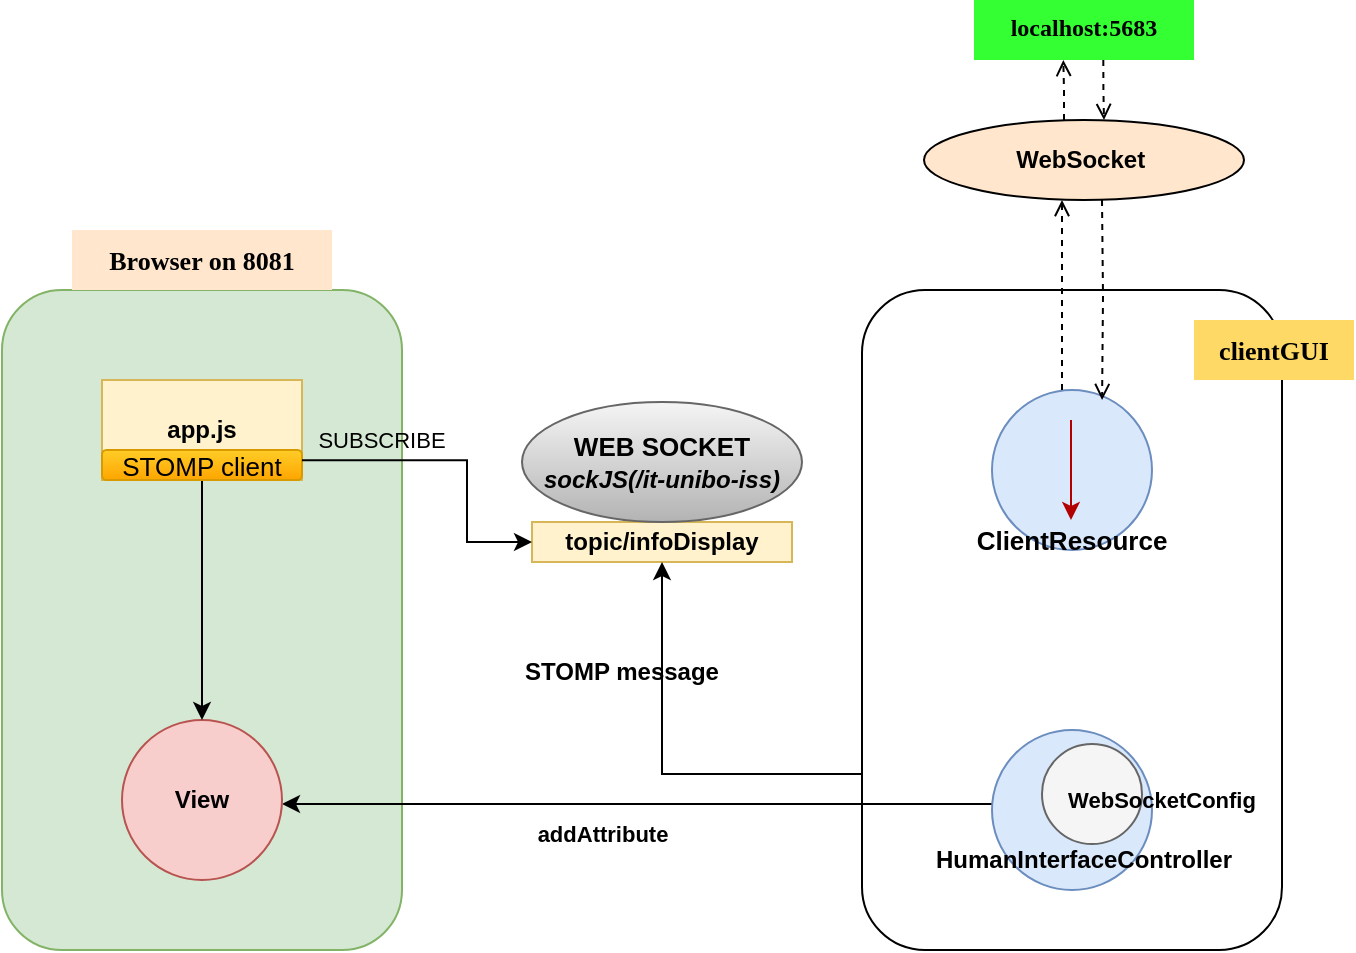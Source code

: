 <mxfile version="15.4.0" type="device"><diagram id="l6CZ6MG321GRP2374rsw" name="Pagina-1"><mxGraphModel dx="853" dy="493" grid="1" gridSize="10" guides="1" tooltips="1" connect="1" arrows="1" fold="1" page="1" pageScale="1" pageWidth="827" pageHeight="1169" math="0" shadow="0"><root><mxCell id="0"/><mxCell id="1" parent="0"/><mxCell id="FzVtVAhi1EfLrGL6ytFN-1" value="" style="rounded=1;whiteSpace=wrap;html=1;direction=south;" parent="1" vertex="1"><mxGeometry x="520" y="215" width="210" height="330" as="geometry"/></mxCell><mxCell id="FzVtVAhi1EfLrGL6ytFN-11" value="" style="rounded=1;whiteSpace=wrap;html=1;fillColor=#d5e8d4;strokeColor=#82b366;" parent="1" vertex="1"><mxGeometry x="90" y="215" width="200" height="330" as="geometry"/></mxCell><mxCell id="FzVtVAhi1EfLrGL6ytFN-4" value="" style="group" parent="1" vertex="1" connectable="0"><mxGeometry x="585" y="265" width="80" height="90" as="geometry"/></mxCell><mxCell id="FzVtVAhi1EfLrGL6ytFN-2" value="" style="ellipse;whiteSpace=wrap;html=1;aspect=fixed;fillColor=#dae8fc;strokeColor=#6c8ebf;" parent="FzVtVAhi1EfLrGL6ytFN-4" vertex="1"><mxGeometry width="80" height="80" as="geometry"/></mxCell><mxCell id="FzVtVAhi1EfLrGL6ytFN-3" value="" style="endArrow=classic;html=1;rounded=0;edgeStyle=orthogonalEdgeStyle;fillColor=#e51400;strokeColor=#B20000;" parent="FzVtVAhi1EfLrGL6ytFN-4" edge="1"><mxGeometry width="50" height="50" relative="1" as="geometry"><mxPoint x="39.5" y="15" as="sourcePoint"/><mxPoint x="39.5" y="65" as="targetPoint"/></mxGeometry></mxCell><mxCell id="FzVtVAhi1EfLrGL6ytFN-5" value="&lt;b&gt;&lt;font style=&quot;font-size: 13px&quot;&gt;ClientResource&lt;/font&gt;&lt;/b&gt;" style="text;html=1;strokeColor=none;fillColor=none;align=center;verticalAlign=middle;whiteSpace=wrap;rounded=0;" parent="FzVtVAhi1EfLrGL6ytFN-4" vertex="1"><mxGeometry x="10" y="60" width="60" height="30" as="geometry"/></mxCell><mxCell id="FzVtVAhi1EfLrGL6ytFN-13" style="edgeStyle=orthogonalEdgeStyle;rounded=0;orthogonalLoop=1;jettySize=auto;html=1;entryX=1;entryY=0.5;entryDx=0;entryDy=0;" parent="1" edge="1"><mxGeometry relative="1" as="geometry"><mxPoint x="585.314" y="472" as="sourcePoint"/><mxPoint x="230" y="472" as="targetPoint"/><Array as="points"><mxPoint x="236" y="472"/><mxPoint x="236" y="472"/></Array></mxGeometry></mxCell><mxCell id="FzVtVAhi1EfLrGL6ytFN-14" value="&lt;b&gt;addAttribute&lt;/b&gt;" style="edgeLabel;html=1;align=center;verticalAlign=middle;resizable=0;points=[];" parent="FzVtVAhi1EfLrGL6ytFN-13" vertex="1" connectable="0"><mxGeometry x="-0.074" y="1" relative="1" as="geometry"><mxPoint x="-31" y="14" as="offset"/></mxGeometry></mxCell><mxCell id="FzVtVAhi1EfLrGL6ytFN-6" value="" style="ellipse;whiteSpace=wrap;html=1;aspect=fixed;fillColor=#dae8fc;strokeColor=#6c8ebf;" parent="1" vertex="1"><mxGeometry x="585" y="435" width="80" height="80" as="geometry"/></mxCell><mxCell id="FzVtVAhi1EfLrGL6ytFN-8" value="&lt;b&gt;HumanInterfaceController&lt;/b&gt;" style="text;html=1;strokeColor=none;fillColor=none;align=center;verticalAlign=middle;whiteSpace=wrap;rounded=0;" parent="1" vertex="1"><mxGeometry x="601" y="485" width="60" height="30" as="geometry"/></mxCell><mxCell id="FzVtVAhi1EfLrGL6ytFN-12" value="&lt;b&gt;View&lt;/b&gt;" style="ellipse;whiteSpace=wrap;html=1;aspect=fixed;fillColor=#f8cecc;strokeColor=#b85450;" parent="1" vertex="1"><mxGeometry x="150" y="430" width="80" height="80" as="geometry"/></mxCell><mxCell id="FzVtVAhi1EfLrGL6ytFN-16" value="&lt;b&gt;app.js&lt;/b&gt;" style="rounded=0;whiteSpace=wrap;html=1;fillColor=#fff2cc;strokeColor=#d6b656;" parent="1" vertex="1"><mxGeometry x="140" y="260" width="100" height="50" as="geometry"/></mxCell><mxCell id="FzVtVAhi1EfLrGL6ytFN-24" style="edgeStyle=orthogonalEdgeStyle;rounded=0;orthogonalLoop=1;jettySize=auto;html=1;entryX=0.5;entryY=0;entryDx=0;entryDy=0;fontColor=#000000;exitX=0.5;exitY=1;exitDx=0;exitDy=0;" parent="1" source="QuHfKojVR8_XERNxsCIk-14" target="FzVtVAhi1EfLrGL6ytFN-12" edge="1"><mxGeometry relative="1" as="geometry"/></mxCell><mxCell id="FzVtVAhi1EfLrGL6ytFN-20" value="&lt;b&gt;topic/infoDisplay&lt;/b&gt;" style="rounded=0;whiteSpace=wrap;html=1;fillColor=#fff2cc;strokeColor=#d6b656;" parent="1" vertex="1"><mxGeometry x="355" y="331" width="130" height="20" as="geometry"/></mxCell><mxCell id="FzVtVAhi1EfLrGL6ytFN-25" value="Browser on 8081" style="text;html=1;strokeColor=none;fillColor=#FFE6CC;align=center;verticalAlign=middle;whiteSpace=wrap;rounded=0;labelBackgroundColor=none;fontColor=#000000;fontStyle=1;fontSize=13;fontFamily=Lucida Console;" parent="1" vertex="1"><mxGeometry x="125" y="185" width="130" height="30" as="geometry"/></mxCell><mxCell id="FzVtVAhi1EfLrGL6ytFN-27" value="&lt;b style=&quot;font-size: 13px;&quot;&gt;clientGUI&lt;/b&gt;" style="text;html=1;strokeColor=none;fillColor=#FFD966;align=center;verticalAlign=middle;whiteSpace=wrap;rounded=0;labelBackgroundColor=none;fontColor=#000000;fontSize=13;fontFamily=Lucida Console;" parent="1" vertex="1"><mxGeometry x="686" y="230" width="80" height="30" as="geometry"/></mxCell><mxCell id="FzVtVAhi1EfLrGL6ytFN-28" value="" style="ellipse;aspect=fixed;labelBackgroundColor=none;fontFamily=Helvetica;fontSize=11;fontColor=#333333;fontStyle=1;fillColor=#f5f5f5;strokeColor=#666666;" parent="1" vertex="1"><mxGeometry x="610" y="442" width="50" height="50" as="geometry"/></mxCell><mxCell id="FzVtVAhi1EfLrGL6ytFN-33" value="&lt;b style=&quot;font-size: 12px&quot;&gt;WebSocket&amp;nbsp;&lt;br&gt;&lt;/b&gt;" style="ellipse;whiteSpace=wrap;html=1;labelBackgroundColor=none;fontFamily=Helvetica;fontSize=11;fontColor=default;fillColor=#FFE6CC;" parent="1" vertex="1"><mxGeometry x="551" y="130" width="160" height="40" as="geometry"/></mxCell><mxCell id="FzVtVAhi1EfLrGL6ytFN-36" value="localhost:5683" style="text;whiteSpace=wrap;fontSize=12;fontFamily=Lucida Console;fontColor=default;align=center;fillColor=#33FF33;fontStyle=1" parent="1" vertex="1"><mxGeometry x="576" y="70" width="110" height="30" as="geometry"/></mxCell><mxCell id="FzVtVAhi1EfLrGL6ytFN-37" value="" style="endArrow=open;html=1;rounded=0;fontFamily=Helvetica;fontSize=11;fontColor=default;edgeStyle=orthogonalEdgeStyle;entryX=0.688;entryY=0.063;entryDx=0;entryDy=0;strokeWidth=1;entryPerimeter=0;endFill=0;dashed=1;" parent="1" target="FzVtVAhi1EfLrGL6ytFN-2" edge="1"><mxGeometry width="50" height="50" relative="1" as="geometry"><mxPoint x="640" y="170" as="sourcePoint"/><mxPoint x="640" y="265" as="targetPoint"/><Array as="points"/></mxGeometry></mxCell><mxCell id="FzVtVAhi1EfLrGL6ytFN-38" value="" style="endArrow=open;html=1;rounded=0;fontFamily=Helvetica;fontSize=11;fontColor=default;edgeStyle=orthogonalEdgeStyle;entryX=0.5;entryY=0;entryDx=0;entryDy=0;strokeWidth=1;endFill=0;dashed=1;" parent="1" edge="1"><mxGeometry width="50" height="50" relative="1" as="geometry"><mxPoint x="620" y="265" as="sourcePoint"/><mxPoint x="620" y="170" as="targetPoint"/></mxGeometry></mxCell><mxCell id="FzVtVAhi1EfLrGL6ytFN-39" value="" style="endArrow=open;html=1;rounded=0;fontFamily=Helvetica;fontSize=11;fontColor=default;edgeStyle=orthogonalEdgeStyle;strokeWidth=1;endFill=0;dashed=1;" parent="1" edge="1"><mxGeometry width="50" height="50" relative="1" as="geometry"><mxPoint x="640.66" y="100" as="sourcePoint"/><mxPoint x="641" y="130" as="targetPoint"/><Array as="points"><mxPoint x="641" y="115"/><mxPoint x="641" y="115"/></Array></mxGeometry></mxCell><mxCell id="FzVtVAhi1EfLrGL6ytFN-40" value="" style="endArrow=open;html=1;rounded=0;fontFamily=Helvetica;fontSize=11;fontColor=default;edgeStyle=orthogonalEdgeStyle;entryX=0.5;entryY=0;entryDx=0;entryDy=0;strokeWidth=1;endFill=0;dashed=1;" parent="1" edge="1"><mxGeometry width="50" height="50" relative="1" as="geometry"><mxPoint x="621" y="130" as="sourcePoint"/><mxPoint x="620.66" y="100" as="targetPoint"/><Array as="points"><mxPoint x="621" y="115"/><mxPoint x="621" y="115"/></Array></mxGeometry></mxCell><mxCell id="FzVtVAhi1EfLrGL6ytFN-29" value="WebSocketConfig" style="text;strokeColor=none;fillColor=none;align=center;verticalAlign=middle;whiteSpace=wrap;rounded=0;labelBackgroundColor=none;fontFamily=Helvetica;fontSize=11;fontColor=default;fontStyle=1" parent="1" vertex="1"><mxGeometry x="640" y="455" width="60" height="30" as="geometry"/></mxCell><mxCell id="QuHfKojVR8_XERNxsCIk-2" value="&lt;b&gt;WEB SOCKET&lt;br&gt;&lt;/b&gt;&lt;span style=&quot;font-weight: 700 ; text-align: left&quot;&gt;&lt;font style=&quot;font-size: 12px&quot;&gt;&lt;i&gt;sockJS(/it-unibo-iss)&lt;/i&gt;&lt;/font&gt;&lt;/span&gt;" style="ellipse;whiteSpace=wrap;html=1;labelBackgroundColor=none;fontFamily=Helvetica;fontSize=13;fillColor=#f5f5f5;strokeColor=#666666;gradientColor=#b3b3b3;" vertex="1" parent="1"><mxGeometry x="350" y="271" width="140" height="60" as="geometry"/></mxCell><mxCell id="QuHfKojVR8_XERNxsCIk-10" value="" style="endArrow=classic;html=1;rounded=0;fontFamily=Helvetica;fontSize=13;edgeStyle=orthogonalEdgeStyle;entryX=0.5;entryY=1;entryDx=0;entryDy=0;" edge="1" parent="1" target="FzVtVAhi1EfLrGL6ytFN-20"><mxGeometry width="50" height="50" relative="1" as="geometry"><mxPoint x="520" y="457" as="sourcePoint"/><mxPoint x="420" y="330" as="targetPoint"/><Array as="points"><mxPoint x="420" y="457"/></Array></mxGeometry></mxCell><mxCell id="FzVtVAhi1EfLrGL6ytFN-23" value="STOMP message" style="text;strokeColor=none;fillColor=none;align=center;verticalAlign=middle;rounded=0;labelBackgroundColor=none;fontStyle=1;fontColor=#000000;" parent="1" vertex="1"><mxGeometry x="370" y="390" width="60" height="30" as="geometry"/></mxCell><mxCell id="QuHfKojVR8_XERNxsCIk-14" value="STOMP client" style="rounded=1;whiteSpace=wrap;html=1;labelBackgroundColor=none;fontFamily=Helvetica;fontSize=13;gradientColor=#ffa500;fillColor=#ffcd28;strokeColor=#d79b00;" vertex="1" parent="1"><mxGeometry x="140" y="295" width="100" height="15" as="geometry"/></mxCell><mxCell id="QuHfKojVR8_XERNxsCIk-16" value="" style="endArrow=classic;html=1;rounded=0;fontFamily=Helvetica;fontSize=13;edgeStyle=orthogonalEdgeStyle;exitX=0.75;exitY=0.258;exitDx=0;exitDy=0;exitPerimeter=0;entryX=0;entryY=0.5;entryDx=0;entryDy=0;" edge="1" parent="1" source="FzVtVAhi1EfLrGL6ytFN-11" target="FzVtVAhi1EfLrGL6ytFN-20"><mxGeometry width="50" height="50" relative="1" as="geometry"><mxPoint x="330" y="350" as="sourcePoint"/><mxPoint x="350" y="300" as="targetPoint"/></mxGeometry></mxCell><mxCell id="QuHfKojVR8_XERNxsCIk-17" value="&lt;font style=&quot;font-size: 11px&quot;&gt;SUBSCRIBE&lt;/font&gt;" style="text;html=1;strokeColor=none;fillColor=none;align=center;verticalAlign=middle;whiteSpace=wrap;rounded=0;" vertex="1" parent="1"><mxGeometry x="250" y="285" width="60" height="10" as="geometry"/></mxCell></root></mxGraphModel></diagram></mxfile>